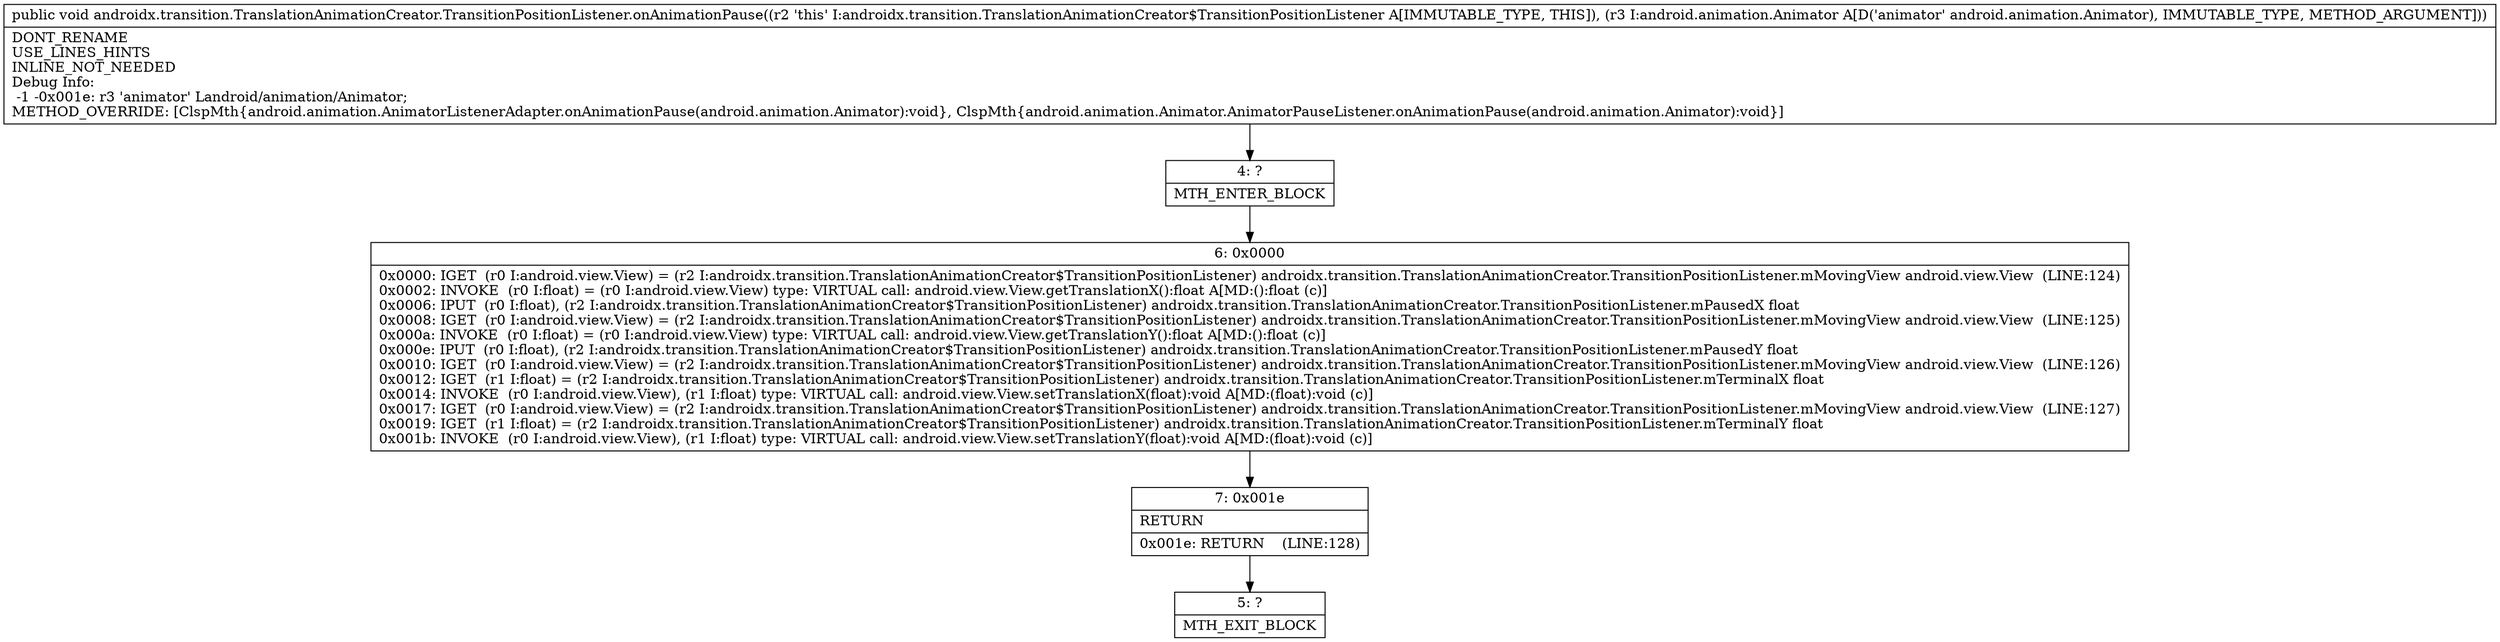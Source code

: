 digraph "CFG forandroidx.transition.TranslationAnimationCreator.TransitionPositionListener.onAnimationPause(Landroid\/animation\/Animator;)V" {
Node_4 [shape=record,label="{4\:\ ?|MTH_ENTER_BLOCK\l}"];
Node_6 [shape=record,label="{6\:\ 0x0000|0x0000: IGET  (r0 I:android.view.View) = (r2 I:androidx.transition.TranslationAnimationCreator$TransitionPositionListener) androidx.transition.TranslationAnimationCreator.TransitionPositionListener.mMovingView android.view.View  (LINE:124)\l0x0002: INVOKE  (r0 I:float) = (r0 I:android.view.View) type: VIRTUAL call: android.view.View.getTranslationX():float A[MD:():float (c)]\l0x0006: IPUT  (r0 I:float), (r2 I:androidx.transition.TranslationAnimationCreator$TransitionPositionListener) androidx.transition.TranslationAnimationCreator.TransitionPositionListener.mPausedX float \l0x0008: IGET  (r0 I:android.view.View) = (r2 I:androidx.transition.TranslationAnimationCreator$TransitionPositionListener) androidx.transition.TranslationAnimationCreator.TransitionPositionListener.mMovingView android.view.View  (LINE:125)\l0x000a: INVOKE  (r0 I:float) = (r0 I:android.view.View) type: VIRTUAL call: android.view.View.getTranslationY():float A[MD:():float (c)]\l0x000e: IPUT  (r0 I:float), (r2 I:androidx.transition.TranslationAnimationCreator$TransitionPositionListener) androidx.transition.TranslationAnimationCreator.TransitionPositionListener.mPausedY float \l0x0010: IGET  (r0 I:android.view.View) = (r2 I:androidx.transition.TranslationAnimationCreator$TransitionPositionListener) androidx.transition.TranslationAnimationCreator.TransitionPositionListener.mMovingView android.view.View  (LINE:126)\l0x0012: IGET  (r1 I:float) = (r2 I:androidx.transition.TranslationAnimationCreator$TransitionPositionListener) androidx.transition.TranslationAnimationCreator.TransitionPositionListener.mTerminalX float \l0x0014: INVOKE  (r0 I:android.view.View), (r1 I:float) type: VIRTUAL call: android.view.View.setTranslationX(float):void A[MD:(float):void (c)]\l0x0017: IGET  (r0 I:android.view.View) = (r2 I:androidx.transition.TranslationAnimationCreator$TransitionPositionListener) androidx.transition.TranslationAnimationCreator.TransitionPositionListener.mMovingView android.view.View  (LINE:127)\l0x0019: IGET  (r1 I:float) = (r2 I:androidx.transition.TranslationAnimationCreator$TransitionPositionListener) androidx.transition.TranslationAnimationCreator.TransitionPositionListener.mTerminalY float \l0x001b: INVOKE  (r0 I:android.view.View), (r1 I:float) type: VIRTUAL call: android.view.View.setTranslationY(float):void A[MD:(float):void (c)]\l}"];
Node_7 [shape=record,label="{7\:\ 0x001e|RETURN\l|0x001e: RETURN    (LINE:128)\l}"];
Node_5 [shape=record,label="{5\:\ ?|MTH_EXIT_BLOCK\l}"];
MethodNode[shape=record,label="{public void androidx.transition.TranslationAnimationCreator.TransitionPositionListener.onAnimationPause((r2 'this' I:androidx.transition.TranslationAnimationCreator$TransitionPositionListener A[IMMUTABLE_TYPE, THIS]), (r3 I:android.animation.Animator A[D('animator' android.animation.Animator), IMMUTABLE_TYPE, METHOD_ARGUMENT]))  | DONT_RENAME\lUSE_LINES_HINTS\lINLINE_NOT_NEEDED\lDebug Info:\l  \-1 \-0x001e: r3 'animator' Landroid\/animation\/Animator;\lMETHOD_OVERRIDE: [ClspMth\{android.animation.AnimatorListenerAdapter.onAnimationPause(android.animation.Animator):void\}, ClspMth\{android.animation.Animator.AnimatorPauseListener.onAnimationPause(android.animation.Animator):void\}]\l}"];
MethodNode -> Node_4;Node_4 -> Node_6;
Node_6 -> Node_7;
Node_7 -> Node_5;
}

